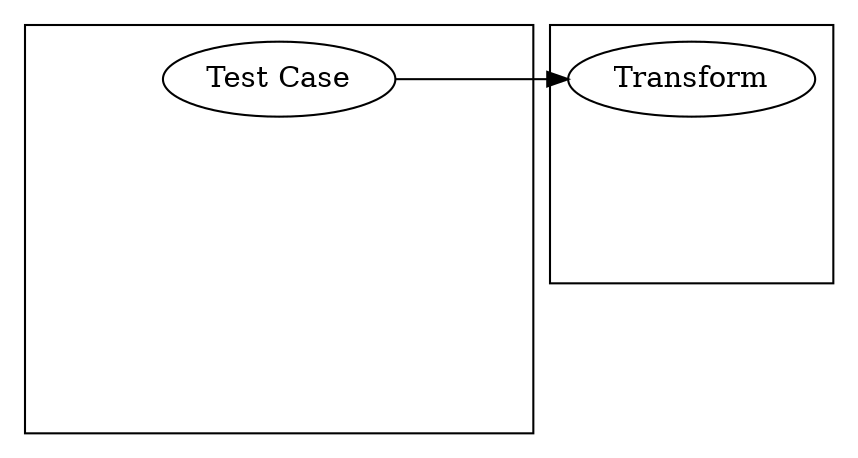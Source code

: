 digraph {

    subgraph cluster_0 {
        Input[label="Test Case"]
        Evaluation[style=invis]
        Analysis[label="Metamorphic Relation" style=invis]
    }

    subgraph cluster_1 {
        Input2[label="Transform"]
        Evaluation2[label="Evaluation" style=invis]
    }

    Input -> Input2[constraint=false]
    Input2 -> Evaluation2[style=invis]

    Input -> Evaluation[style=invis]
    Evaluation -> Analysis[style=invis]
    Evaluation2 -> Analysis[style=invis]
}
